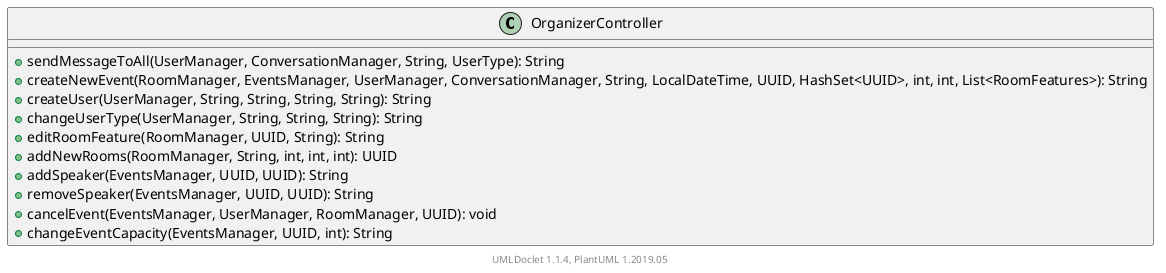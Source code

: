 @startuml

    class OrganizerController [[OrganizerController.html]] {
        +sendMessageToAll(UserManager, ConversationManager, String, UserType): String
        +createNewEvent(RoomManager, EventsManager, UserManager, ConversationManager, String, LocalDateTime, UUID, HashSet<UUID>, int, int, List<RoomFeatures>): String
        +createUser(UserManager, String, String, String, String): String
        +changeUserType(UserManager, String, String, String): String
        +editRoomFeature(RoomManager, UUID, String): String
        +addNewRooms(RoomManager, String, int, int, int): UUID
        +addSpeaker(EventsManager, UUID, UUID): String
        +removeSpeaker(EventsManager, UUID, UUID): String
        +cancelEvent(EventsManager, UserManager, RoomManager, UUID): void
        +changeEventCapacity(EventsManager, UUID, int): String
    }


    center footer UMLDoclet 1.1.4, PlantUML 1.2019.05
@enduml
